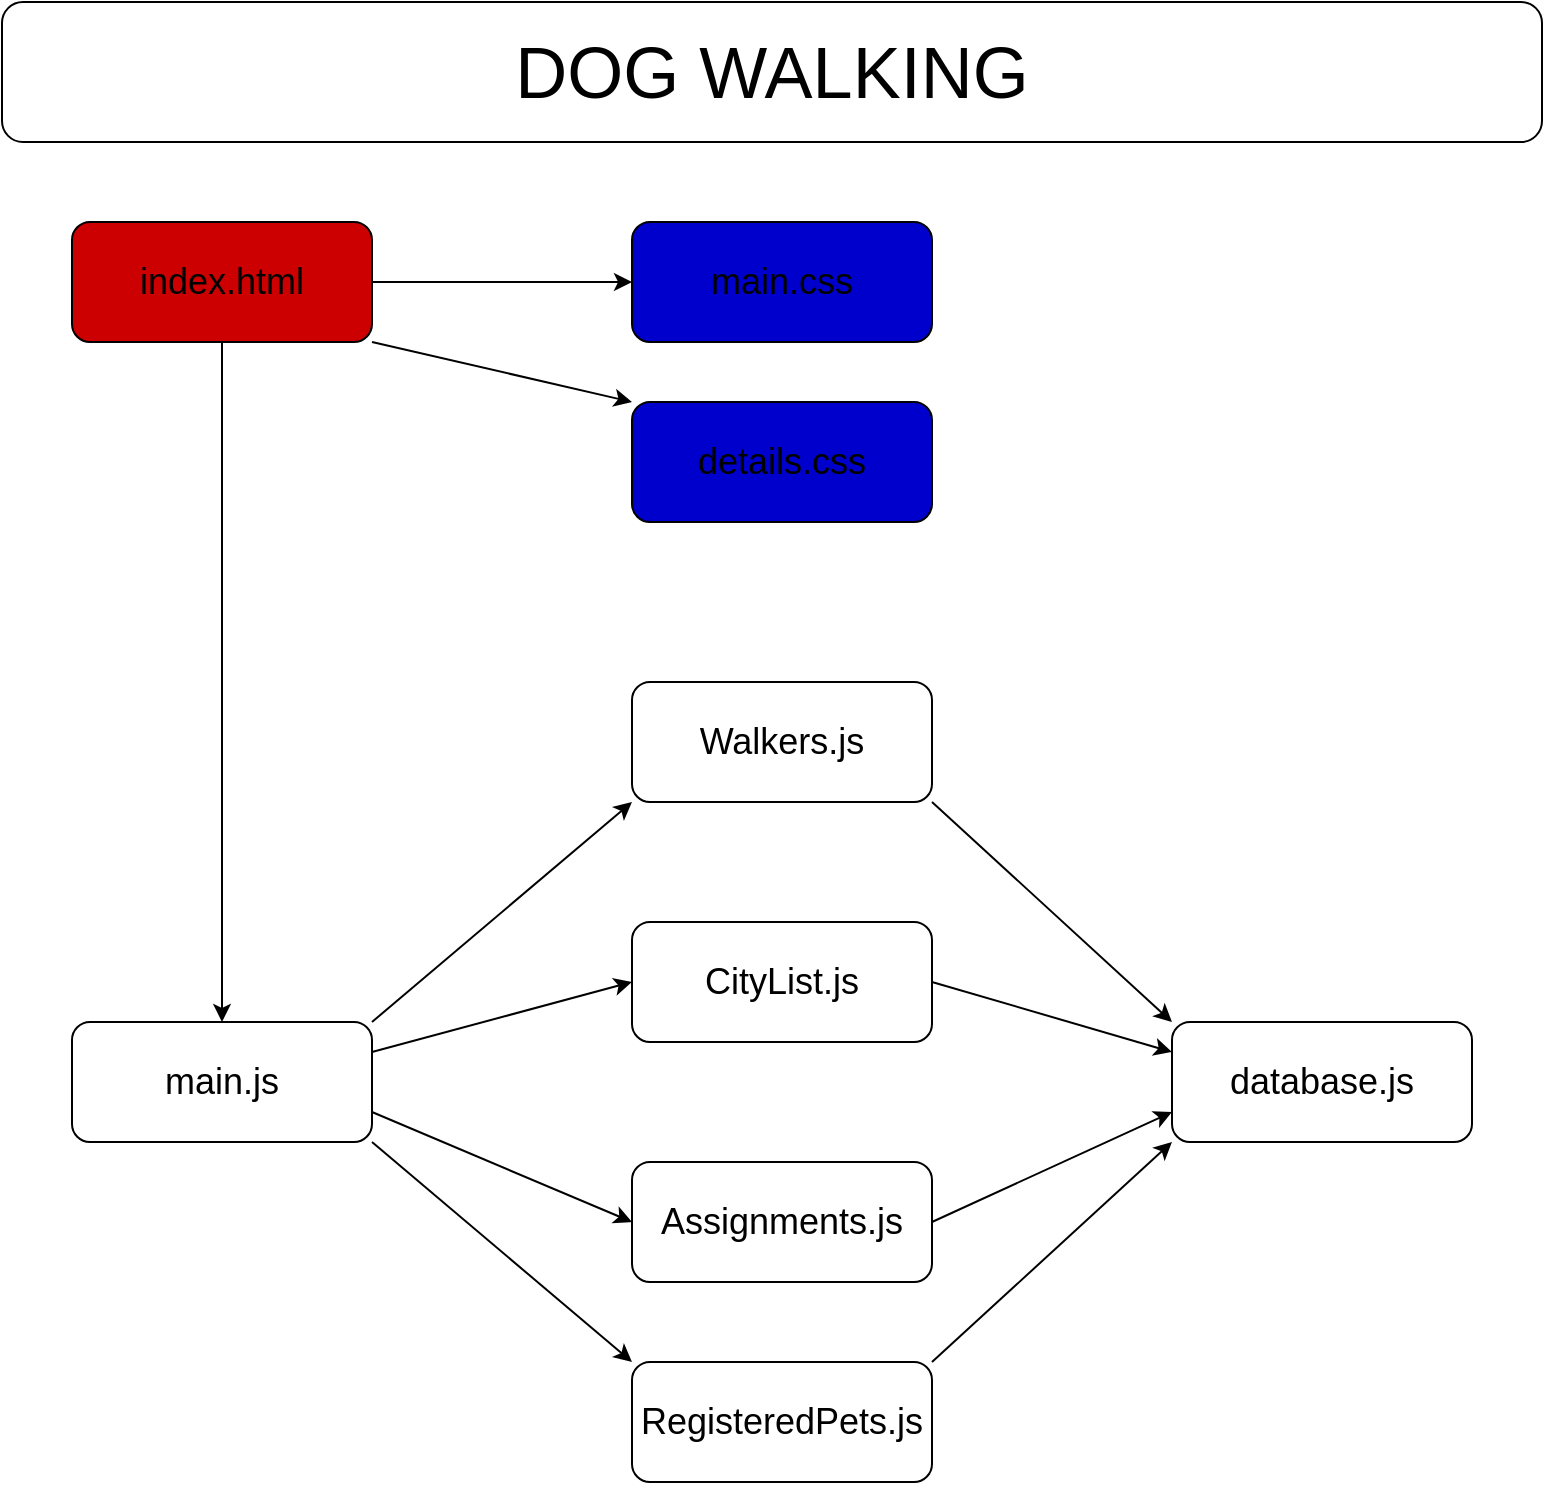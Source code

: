 <mxfile>
    <diagram id="m_p6O51XhlM9K58tElvN" name="Page-1">
        <mxGraphModel dx="1290" dy="1344" grid="1" gridSize="10" guides="1" tooltips="1" connect="1" arrows="1" fold="1" page="1" pageScale="1" pageWidth="850" pageHeight="1100" math="0" shadow="0">
            <root>
                <mxCell id="0"/>
                <mxCell id="1" parent="0"/>
                <mxCell id="2" value="&lt;font style=&quot;font-size: 36px;&quot;&gt;DOG WALKING&lt;/font&gt;" style="rounded=1;whiteSpace=wrap;html=1;" vertex="1" parent="1">
                    <mxGeometry x="40" y="10" width="770" height="70" as="geometry"/>
                </mxCell>
                <mxCell id="4" value="main.js" style="rounded=1;whiteSpace=wrap;html=1;fontSize=18;" vertex="1" parent="1">
                    <mxGeometry x="75" y="520" width="150" height="60" as="geometry"/>
                </mxCell>
                <mxCell id="5" value="Walkers.js" style="rounded=1;whiteSpace=wrap;html=1;fontSize=18;" vertex="1" parent="1">
                    <mxGeometry x="355" y="350" width="150" height="60" as="geometry"/>
                </mxCell>
                <mxCell id="6" value="CityList.js" style="rounded=1;whiteSpace=wrap;html=1;fontSize=18;" vertex="1" parent="1">
                    <mxGeometry x="355" y="470" width="150" height="60" as="geometry"/>
                </mxCell>
                <mxCell id="7" value="RegisteredPets.js" style="rounded=1;whiteSpace=wrap;html=1;fontSize=18;" vertex="1" parent="1">
                    <mxGeometry x="355" y="690" width="150" height="60" as="geometry"/>
                </mxCell>
                <mxCell id="8" value="Assignments.js" style="rounded=1;whiteSpace=wrap;html=1;fontSize=18;" vertex="1" parent="1">
                    <mxGeometry x="355" y="590" width="150" height="60" as="geometry"/>
                </mxCell>
                <mxCell id="9" value="database.js" style="rounded=1;whiteSpace=wrap;html=1;fontSize=18;" vertex="1" parent="1">
                    <mxGeometry x="625" y="520" width="150" height="60" as="geometry"/>
                </mxCell>
                <mxCell id="10" value="index.html" style="rounded=1;whiteSpace=wrap;html=1;fontSize=18;fillColor=#CC0000;" vertex="1" parent="1">
                    <mxGeometry x="75" y="120" width="150" height="60" as="geometry"/>
                </mxCell>
                <mxCell id="11" value="details.css" style="rounded=1;whiteSpace=wrap;html=1;fontSize=18;fillColor=#0000CC;" vertex="1" parent="1">
                    <mxGeometry x="355" y="210" width="150" height="60" as="geometry"/>
                </mxCell>
                <mxCell id="12" value="main.css" style="rounded=1;whiteSpace=wrap;html=1;fontSize=18;fillColor=#0000CC;" vertex="1" parent="1">
                    <mxGeometry x="355" y="120" width="150" height="60" as="geometry"/>
                </mxCell>
                <mxCell id="13" value="" style="endArrow=classic;html=1;fontSize=18;entryX=0;entryY=1;entryDx=0;entryDy=0;exitX=1;exitY=0;exitDx=0;exitDy=0;" edge="1" parent="1" source="4" target="5">
                    <mxGeometry width="50" height="50" relative="1" as="geometry">
                        <mxPoint x="475" y="570" as="sourcePoint"/>
                        <mxPoint x="525" y="520" as="targetPoint"/>
                    </mxGeometry>
                </mxCell>
                <mxCell id="14" value="" style="endArrow=classic;html=1;fontSize=18;exitX=1;exitY=0.25;exitDx=0;exitDy=0;entryX=0;entryY=0.5;entryDx=0;entryDy=0;" edge="1" parent="1" source="4" target="6">
                    <mxGeometry width="50" height="50" relative="1" as="geometry">
                        <mxPoint x="475" y="570" as="sourcePoint"/>
                        <mxPoint x="335" y="500" as="targetPoint"/>
                    </mxGeometry>
                </mxCell>
                <mxCell id="15" value="" style="endArrow=classic;html=1;fontSize=18;entryX=0;entryY=0.25;entryDx=0;entryDy=0;exitX=1;exitY=0.5;exitDx=0;exitDy=0;" edge="1" parent="1" source="6" target="9">
                    <mxGeometry width="50" height="50" relative="1" as="geometry">
                        <mxPoint x="455" y="600" as="sourcePoint"/>
                        <mxPoint x="505" y="550" as="targetPoint"/>
                    </mxGeometry>
                </mxCell>
                <mxCell id="16" value="" style="endArrow=classic;html=1;fontSize=18;entryX=0;entryY=0;entryDx=0;entryDy=0;exitX=1;exitY=1;exitDx=0;exitDy=0;" edge="1" parent="1" source="5" target="9">
                    <mxGeometry width="50" height="50" relative="1" as="geometry">
                        <mxPoint x="455" y="600" as="sourcePoint"/>
                        <mxPoint x="505" y="550" as="targetPoint"/>
                    </mxGeometry>
                </mxCell>
                <mxCell id="17" value="" style="endArrow=classic;html=1;fontSize=18;entryX=0;entryY=0.5;entryDx=0;entryDy=0;exitX=1;exitY=0.75;exitDx=0;exitDy=0;" edge="1" parent="1" source="4" target="8">
                    <mxGeometry width="50" height="50" relative="1" as="geometry">
                        <mxPoint x="455" y="600" as="sourcePoint"/>
                        <mxPoint x="505" y="550" as="targetPoint"/>
                    </mxGeometry>
                </mxCell>
                <mxCell id="19" value="" style="endArrow=classic;html=1;fontSize=18;entryX=0;entryY=0;entryDx=0;entryDy=0;exitX=1;exitY=1;exitDx=0;exitDy=0;" edge="1" parent="1" source="4" target="7">
                    <mxGeometry width="50" height="50" relative="1" as="geometry">
                        <mxPoint x="225" y="740" as="sourcePoint"/>
                        <mxPoint x="275" y="690" as="targetPoint"/>
                    </mxGeometry>
                </mxCell>
                <mxCell id="20" value="" style="endArrow=classic;html=1;fontSize=18;entryX=0;entryY=1;entryDx=0;entryDy=0;exitX=1;exitY=0;exitDx=0;exitDy=0;" edge="1" parent="1" source="7" target="9">
                    <mxGeometry width="50" height="50" relative="1" as="geometry">
                        <mxPoint x="455" y="600" as="sourcePoint"/>
                        <mxPoint x="505" y="550" as="targetPoint"/>
                    </mxGeometry>
                </mxCell>
                <mxCell id="21" value="" style="endArrow=classic;html=1;fontSize=18;entryX=0;entryY=0.75;entryDx=0;entryDy=0;exitX=1;exitY=0.5;exitDx=0;exitDy=0;" edge="1" parent="1" source="8" target="9">
                    <mxGeometry width="50" height="50" relative="1" as="geometry">
                        <mxPoint x="455" y="600" as="sourcePoint"/>
                        <mxPoint x="505" y="550" as="targetPoint"/>
                    </mxGeometry>
                </mxCell>
                <mxCell id="22" value="" style="endArrow=classic;html=1;fontSize=18;entryX=0.5;entryY=0;entryDx=0;entryDy=0;exitX=0.5;exitY=1;exitDx=0;exitDy=0;" edge="1" parent="1" source="10" target="4">
                    <mxGeometry width="50" height="50" relative="1" as="geometry">
                        <mxPoint x="430" y="600" as="sourcePoint"/>
                        <mxPoint x="480" y="550" as="targetPoint"/>
                    </mxGeometry>
                </mxCell>
                <mxCell id="23" value="" style="endArrow=classic;html=1;fontSize=18;entryX=0;entryY=0.5;entryDx=0;entryDy=0;exitX=1;exitY=0.5;exitDx=0;exitDy=0;" edge="1" parent="1" source="10" target="12">
                    <mxGeometry width="50" height="50" relative="1" as="geometry">
                        <mxPoint x="430" y="600" as="sourcePoint"/>
                        <mxPoint x="480" y="550" as="targetPoint"/>
                    </mxGeometry>
                </mxCell>
                <mxCell id="24" value="" style="endArrow=classic;html=1;fontSize=18;exitX=1;exitY=1;exitDx=0;exitDy=0;entryX=0;entryY=0;entryDx=0;entryDy=0;" edge="1" parent="1" source="10" target="11">
                    <mxGeometry width="50" height="50" relative="1" as="geometry">
                        <mxPoint x="430" y="600" as="sourcePoint"/>
                        <mxPoint x="320" y="220" as="targetPoint"/>
                    </mxGeometry>
                </mxCell>
            </root>
        </mxGraphModel>
    </diagram>
</mxfile>